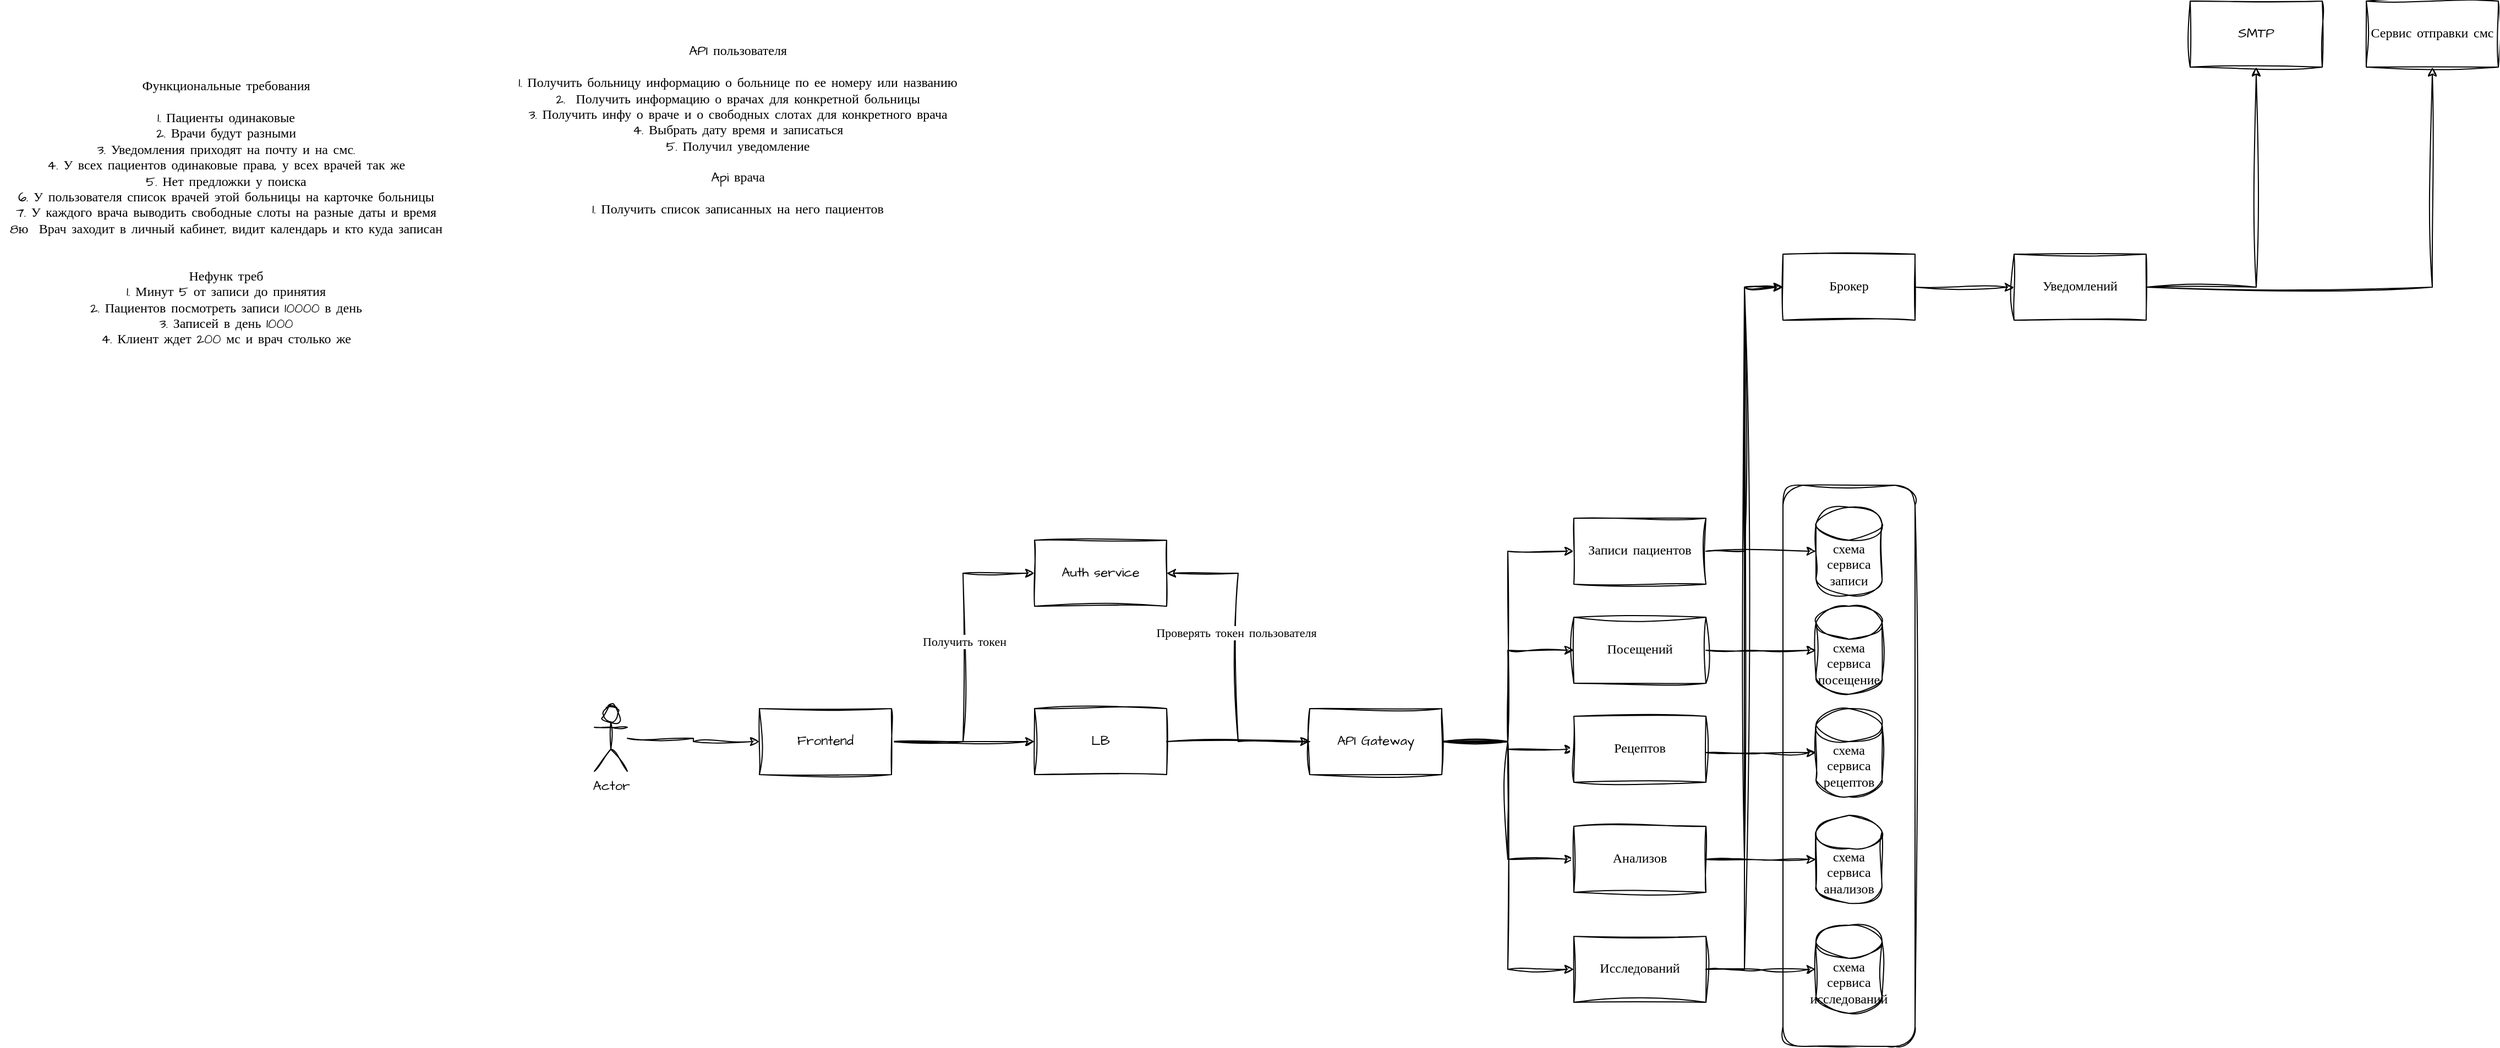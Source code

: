 <mxfile version="24.7.8">
  <diagram name="Page-1" id="-73E4tfRFzyHKhubZ6cw">
    <mxGraphModel dx="2329" dy="798" grid="1" gridSize="10" guides="1" tooltips="1" connect="1" arrows="1" fold="1" page="0" pageScale="1" pageWidth="850" pageHeight="1100" math="0" shadow="0">
      <root>
        <mxCell id="0" />
        <mxCell id="1" parent="0" />
        <mxCell id="ncc7fTWRJFvSIS5peWu2-39" value="" style="rounded=1;whiteSpace=wrap;html=1;sketch=1;hachureGap=4;jiggle=2;curveFitting=1;fontFamily=Architects Daughter;fontSource=https%3A%2F%2Ffonts.googleapis.com%2Fcss%3Ffamily%3DArchitects%2BDaughter;" vertex="1" parent="1">
          <mxGeometry x="630" y="470" width="120" height="510" as="geometry" />
        </mxCell>
        <mxCell id="ncc7fTWRJFvSIS5peWu2-1" value="&lt;div&gt;Функциональные требования&lt;/div&gt;&lt;div&gt;&lt;br&gt;&lt;/div&gt;1. Пациенты одинаковые&lt;div&gt;2. Врачи будут разными&lt;/div&gt;&lt;div&gt;3. Уведомления приходят на почту и на смс.&lt;/div&gt;&lt;div&gt;4. У всех пациентов одинаковые права, у всех врачей так же&lt;/div&gt;&lt;div&gt;5. Нет предложки у поиска&lt;/div&gt;&lt;div&gt;6. У пользователя список врачей этой больницы на карточке больницы&lt;/div&gt;&lt;div&gt;7. У каждого врача выводить свободные слоты на разные даты и время&lt;/div&gt;&lt;div&gt;8ю&amp;nbsp;&lt;span style=&quot;background-color: initial;&quot;&gt;&amp;nbsp;&lt;/span&gt;&lt;span style=&quot;background-color: initial;&quot;&gt;Врач заходит в личный кабинет, видит календарь и кто куда записан&lt;/span&gt;&lt;/div&gt;&lt;div&gt;&lt;br&gt;&lt;/div&gt;&lt;div&gt;&lt;br&gt;&lt;/div&gt;&lt;div&gt;Нефунк треб&lt;/div&gt;&lt;div&gt;1.&amp;nbsp;&lt;span style=&quot;background-color: initial;&quot;&gt;Минут 5 от записи до принятия&lt;/span&gt;&lt;/div&gt;&lt;div&gt;&lt;span style=&quot;background-color: initial;&quot;&gt;2. Пациентов посмотреть записи 10000 в день&lt;/span&gt;&lt;/div&gt;&lt;div&gt;&lt;span style=&quot;background-color: initial;&quot;&gt;3. Записей в день 1000&lt;/span&gt;&lt;/div&gt;&lt;div&gt;&lt;span style=&quot;background-color: initial;&quot;&gt;4. Клиент ждет 200 мс и врач столько же&lt;/span&gt;&lt;/div&gt;" style="text;html=1;align=center;verticalAlign=middle;resizable=0;points=[];autosize=1;strokeColor=none;fillColor=none;fontFamily=Architects Daughter;fontSource=https%3A%2F%2Ffonts.googleapis.com%2Fcss%3Ffamily%3DArchitects%2BDaughter;" vertex="1" parent="1">
          <mxGeometry x="-990" y="93" width="410" height="260" as="geometry" />
        </mxCell>
        <mxCell id="ncc7fTWRJFvSIS5peWu2-2" value="API пользователя&lt;div&gt;&lt;br&gt;&lt;/div&gt;&lt;div&gt;1. Получить больницу информацию о больнице по ее номеру или названию&lt;/div&gt;&lt;div&gt;2.&amp;nbsp; Получить информацию о врачах для конкретной больницы&lt;/div&gt;&lt;div&gt;3. Получить инфу о враче и о свободных слотах для конкретного врача&lt;/div&gt;&lt;div&gt;4. Выбрать дату время и записаться&lt;/div&gt;&lt;div&gt;5. Получил уведомление&lt;/div&gt;&lt;div&gt;&lt;br&gt;&lt;/div&gt;&lt;div&gt;Api врача&lt;/div&gt;&lt;div&gt;&lt;br&gt;&lt;/div&gt;&lt;div&gt;1. Получить список записанных на него пациентов&lt;/div&gt;" style="text;html=1;align=center;verticalAlign=middle;resizable=0;points=[];autosize=1;strokeColor=none;fillColor=none;fontFamily=Architects Daughter;fontSource=https%3A%2F%2Ffonts.googleapis.com%2Fcss%3Ffamily%3DArchitects%2BDaughter;" vertex="1" parent="1">
          <mxGeometry x="-530" y="63" width="420" height="170" as="geometry" />
        </mxCell>
        <mxCell id="ncc7fTWRJFvSIS5peWu2-10" style="edgeStyle=orthogonalEdgeStyle;rounded=0;sketch=1;hachureGap=4;jiggle=2;curveFitting=1;orthogonalLoop=1;jettySize=auto;html=1;entryX=0;entryY=0.5;entryDx=0;entryDy=0;fontFamily=Architects Daughter;fontSource=https%3A%2F%2Ffonts.googleapis.com%2Fcss%3Ffamily%3DArchitects%2BDaughter;" edge="1" parent="1" source="ncc7fTWRJFvSIS5peWu2-4" target="ncc7fTWRJFvSIS5peWu2-8">
          <mxGeometry relative="1" as="geometry" />
        </mxCell>
        <mxCell id="ncc7fTWRJFvSIS5peWu2-11" value="Получить токен" style="edgeLabel;html=1;align=center;verticalAlign=middle;resizable=0;points=[];sketch=1;hachureGap=4;jiggle=2;curveFitting=1;fontFamily=Architects Daughter;fontSource=https%3A%2F%2Ffonts.googleapis.com%2Fcss%3Ffamily%3DArchitects%2BDaughter;" vertex="1" connectable="0" parent="ncc7fTWRJFvSIS5peWu2-10">
          <mxGeometry x="0.104" y="-1" relative="1" as="geometry">
            <mxPoint as="offset" />
          </mxGeometry>
        </mxCell>
        <mxCell id="ncc7fTWRJFvSIS5peWu2-13" style="edgeStyle=orthogonalEdgeStyle;rounded=0;sketch=1;hachureGap=4;jiggle=2;curveFitting=1;orthogonalLoop=1;jettySize=auto;html=1;entryX=0;entryY=0.5;entryDx=0;entryDy=0;fontFamily=Architects Daughter;fontSource=https%3A%2F%2Ffonts.googleapis.com%2Fcss%3Ffamily%3DArchitects%2BDaughter;" edge="1" parent="1" source="ncc7fTWRJFvSIS5peWu2-4" target="ncc7fTWRJFvSIS5peWu2-12">
          <mxGeometry relative="1" as="geometry" />
        </mxCell>
        <mxCell id="ncc7fTWRJFvSIS5peWu2-4" value="Frontend" style="rounded=0;whiteSpace=wrap;html=1;sketch=1;hachureGap=4;jiggle=2;curveFitting=1;fontFamily=Architects Daughter;fontSource=https%3A%2F%2Ffonts.googleapis.com%2Fcss%3Ffamily%3DArchitects%2BDaughter;" vertex="1" parent="1">
          <mxGeometry x="-300" y="673" width="120" height="60" as="geometry" />
        </mxCell>
        <mxCell id="ncc7fTWRJFvSIS5peWu2-6" style="edgeStyle=orthogonalEdgeStyle;rounded=0;sketch=1;hachureGap=4;jiggle=2;curveFitting=1;orthogonalLoop=1;jettySize=auto;html=1;fontFamily=Architects Daughter;fontSource=https%3A%2F%2Ffonts.googleapis.com%2Fcss%3Ffamily%3DArchitects%2BDaughter;entryX=0;entryY=0.5;entryDx=0;entryDy=0;" edge="1" parent="1" source="ncc7fTWRJFvSIS5peWu2-5" target="ncc7fTWRJFvSIS5peWu2-4">
          <mxGeometry relative="1" as="geometry">
            <mxPoint x="-310" y="700" as="targetPoint" />
          </mxGeometry>
        </mxCell>
        <mxCell id="ncc7fTWRJFvSIS5peWu2-5" value="Actor" style="shape=umlActor;verticalLabelPosition=bottom;verticalAlign=top;html=1;outlineConnect=0;sketch=1;hachureGap=4;jiggle=2;curveFitting=1;fontFamily=Architects Daughter;fontSource=https%3A%2F%2Ffonts.googleapis.com%2Fcss%3Ffamily%3DArchitects%2BDaughter;" vertex="1" parent="1">
          <mxGeometry x="-450" y="670" width="30" height="60" as="geometry" />
        </mxCell>
        <mxCell id="ncc7fTWRJFvSIS5peWu2-8" value="Auth service" style="rounded=0;whiteSpace=wrap;html=1;sketch=1;hachureGap=4;jiggle=2;curveFitting=1;fontFamily=Architects Daughter;fontSource=https%3A%2F%2Ffonts.googleapis.com%2Fcss%3Ffamily%3DArchitects%2BDaughter;" vertex="1" parent="1">
          <mxGeometry x="-50" y="520" width="120" height="60" as="geometry" />
        </mxCell>
        <mxCell id="ncc7fTWRJFvSIS5peWu2-15" style="edgeStyle=orthogonalEdgeStyle;rounded=0;sketch=1;hachureGap=4;jiggle=2;curveFitting=1;orthogonalLoop=1;jettySize=auto;html=1;entryX=0;entryY=0.5;entryDx=0;entryDy=0;fontFamily=Architects Daughter;fontSource=https%3A%2F%2Ffonts.googleapis.com%2Fcss%3Ffamily%3DArchitects%2BDaughter;" edge="1" parent="1" source="ncc7fTWRJFvSIS5peWu2-12" target="ncc7fTWRJFvSIS5peWu2-14">
          <mxGeometry relative="1" as="geometry" />
        </mxCell>
        <mxCell id="ncc7fTWRJFvSIS5peWu2-12" value="LB" style="rounded=0;whiteSpace=wrap;html=1;sketch=1;hachureGap=4;jiggle=2;curveFitting=1;fontFamily=Architects Daughter;fontSource=https%3A%2F%2Ffonts.googleapis.com%2Fcss%3Ffamily%3DArchitects%2BDaughter;" vertex="1" parent="1">
          <mxGeometry x="-50" y="673" width="120" height="60" as="geometry" />
        </mxCell>
        <mxCell id="ncc7fTWRJFvSIS5peWu2-16" style="edgeStyle=orthogonalEdgeStyle;rounded=0;sketch=1;hachureGap=4;jiggle=2;curveFitting=1;orthogonalLoop=1;jettySize=auto;html=1;entryX=1;entryY=0.5;entryDx=0;entryDy=0;fontFamily=Architects Daughter;fontSource=https%3A%2F%2Ffonts.googleapis.com%2Fcss%3Ffamily%3DArchitects%2BDaughter;" edge="1" parent="1" source="ncc7fTWRJFvSIS5peWu2-14" target="ncc7fTWRJFvSIS5peWu2-8">
          <mxGeometry relative="1" as="geometry" />
        </mxCell>
        <mxCell id="ncc7fTWRJFvSIS5peWu2-17" value="Проверять токен пользователя" style="edgeLabel;html=1;align=center;verticalAlign=middle;resizable=0;points=[];sketch=1;hachureGap=4;jiggle=2;curveFitting=1;fontFamily=Architects Daughter;fontSource=https%3A%2F%2Ffonts.googleapis.com%2Fcss%3Ffamily%3DArchitects%2BDaughter;" vertex="1" connectable="0" parent="ncc7fTWRJFvSIS5peWu2-16">
          <mxGeometry x="0.164" y="2" relative="1" as="geometry">
            <mxPoint as="offset" />
          </mxGeometry>
        </mxCell>
        <mxCell id="ncc7fTWRJFvSIS5peWu2-24" style="edgeStyle=orthogonalEdgeStyle;rounded=0;sketch=1;hachureGap=4;jiggle=2;curveFitting=1;orthogonalLoop=1;jettySize=auto;html=1;entryX=0;entryY=0.5;entryDx=0;entryDy=0;fontFamily=Architects Daughter;fontSource=https%3A%2F%2Ffonts.googleapis.com%2Fcss%3Ffamily%3DArchitects%2BDaughter;" edge="1" parent="1" source="ncc7fTWRJFvSIS5peWu2-14" target="ncc7fTWRJFvSIS5peWu2-18">
          <mxGeometry relative="1" as="geometry" />
        </mxCell>
        <mxCell id="ncc7fTWRJFvSIS5peWu2-25" style="edgeStyle=orthogonalEdgeStyle;rounded=0;sketch=1;hachureGap=4;jiggle=2;curveFitting=1;orthogonalLoop=1;jettySize=auto;html=1;entryX=0;entryY=0.5;entryDx=0;entryDy=0;fontFamily=Architects Daughter;fontSource=https%3A%2F%2Ffonts.googleapis.com%2Fcss%3Ffamily%3DArchitects%2BDaughter;" edge="1" parent="1" source="ncc7fTWRJFvSIS5peWu2-14" target="ncc7fTWRJFvSIS5peWu2-19">
          <mxGeometry relative="1" as="geometry" />
        </mxCell>
        <mxCell id="ncc7fTWRJFvSIS5peWu2-26" style="edgeStyle=orthogonalEdgeStyle;rounded=0;sketch=1;hachureGap=4;jiggle=2;curveFitting=1;orthogonalLoop=1;jettySize=auto;html=1;entryX=0;entryY=0.5;entryDx=0;entryDy=0;fontFamily=Architects Daughter;fontSource=https%3A%2F%2Ffonts.googleapis.com%2Fcss%3Ffamily%3DArchitects%2BDaughter;" edge="1" parent="1" source="ncc7fTWRJFvSIS5peWu2-14" target="ncc7fTWRJFvSIS5peWu2-20">
          <mxGeometry relative="1" as="geometry" />
        </mxCell>
        <mxCell id="ncc7fTWRJFvSIS5peWu2-27" style="edgeStyle=orthogonalEdgeStyle;rounded=0;sketch=1;hachureGap=4;jiggle=2;curveFitting=1;orthogonalLoop=1;jettySize=auto;html=1;entryX=0;entryY=0.5;entryDx=0;entryDy=0;fontFamily=Architects Daughter;fontSource=https%3A%2F%2Ffonts.googleapis.com%2Fcss%3Ffamily%3DArchitects%2BDaughter;" edge="1" parent="1" source="ncc7fTWRJFvSIS5peWu2-14" target="ncc7fTWRJFvSIS5peWu2-21">
          <mxGeometry relative="1" as="geometry" />
        </mxCell>
        <mxCell id="ncc7fTWRJFvSIS5peWu2-28" style="edgeStyle=orthogonalEdgeStyle;rounded=0;sketch=1;hachureGap=4;jiggle=2;curveFitting=1;orthogonalLoop=1;jettySize=auto;html=1;entryX=0;entryY=0.5;entryDx=0;entryDy=0;fontFamily=Architects Daughter;fontSource=https%3A%2F%2Ffonts.googleapis.com%2Fcss%3Ffamily%3DArchitects%2BDaughter;" edge="1" parent="1" source="ncc7fTWRJFvSIS5peWu2-14" target="ncc7fTWRJFvSIS5peWu2-22">
          <mxGeometry relative="1" as="geometry" />
        </mxCell>
        <mxCell id="ncc7fTWRJFvSIS5peWu2-14" value="API Gateway" style="rounded=0;whiteSpace=wrap;html=1;sketch=1;hachureGap=4;jiggle=2;curveFitting=1;fontFamily=Architects Daughter;fontSource=https%3A%2F%2Ffonts.googleapis.com%2Fcss%3Ffamily%3DArchitects%2BDaughter;" vertex="1" parent="1">
          <mxGeometry x="200" y="673" width="120" height="60" as="geometry" />
        </mxCell>
        <mxCell id="ncc7fTWRJFvSIS5peWu2-50" style="edgeStyle=orthogonalEdgeStyle;rounded=0;sketch=1;hachureGap=4;jiggle=2;curveFitting=1;orthogonalLoop=1;jettySize=auto;html=1;entryX=0;entryY=0.5;entryDx=0;entryDy=0;fontFamily=Architects Daughter;fontSource=https%3A%2F%2Ffonts.googleapis.com%2Fcss%3Ffamily%3DArchitects%2BDaughter;" edge="1" parent="1" source="ncc7fTWRJFvSIS5peWu2-18" target="ncc7fTWRJFvSIS5peWu2-48">
          <mxGeometry relative="1" as="geometry" />
        </mxCell>
        <mxCell id="ncc7fTWRJFvSIS5peWu2-18" value="Записи пациентов" style="rounded=0;whiteSpace=wrap;html=1;sketch=1;hachureGap=4;jiggle=2;curveFitting=1;fontFamily=Architects Daughter;fontSource=https%3A%2F%2Ffonts.googleapis.com%2Fcss%3Ffamily%3DArchitects%2BDaughter;" vertex="1" parent="1">
          <mxGeometry x="440" y="500" width="120" height="60" as="geometry" />
        </mxCell>
        <mxCell id="ncc7fTWRJFvSIS5peWu2-19" value="Посещений" style="rounded=0;whiteSpace=wrap;html=1;sketch=1;hachureGap=4;jiggle=2;curveFitting=1;fontFamily=Architects Daughter;fontSource=https%3A%2F%2Ffonts.googleapis.com%2Fcss%3Ffamily%3DArchitects%2BDaughter;" vertex="1" parent="1">
          <mxGeometry x="440" y="590" width="120" height="60" as="geometry" />
        </mxCell>
        <mxCell id="ncc7fTWRJFvSIS5peWu2-20" value="Рецептов" style="rounded=0;whiteSpace=wrap;html=1;sketch=1;hachureGap=4;jiggle=2;curveFitting=1;fontFamily=Architects Daughter;fontSource=https%3A%2F%2Ffonts.googleapis.com%2Fcss%3Ffamily%3DArchitects%2BDaughter;" vertex="1" parent="1">
          <mxGeometry x="440" y="680" width="120" height="60" as="geometry" />
        </mxCell>
        <mxCell id="ncc7fTWRJFvSIS5peWu2-52" style="edgeStyle=orthogonalEdgeStyle;rounded=0;sketch=1;hachureGap=4;jiggle=2;curveFitting=1;orthogonalLoop=1;jettySize=auto;html=1;entryX=0;entryY=0.5;entryDx=0;entryDy=0;fontFamily=Architects Daughter;fontSource=https%3A%2F%2Ffonts.googleapis.com%2Fcss%3Ffamily%3DArchitects%2BDaughter;" edge="1" parent="1" source="ncc7fTWRJFvSIS5peWu2-21" target="ncc7fTWRJFvSIS5peWu2-48">
          <mxGeometry relative="1" as="geometry" />
        </mxCell>
        <mxCell id="ncc7fTWRJFvSIS5peWu2-21" value="Анализов" style="rounded=0;whiteSpace=wrap;html=1;sketch=1;hachureGap=4;jiggle=2;curveFitting=1;fontFamily=Architects Daughter;fontSource=https%3A%2F%2Ffonts.googleapis.com%2Fcss%3Ffamily%3DArchitects%2BDaughter;" vertex="1" parent="1">
          <mxGeometry x="440" y="780" width="120" height="60" as="geometry" />
        </mxCell>
        <mxCell id="ncc7fTWRJFvSIS5peWu2-54" style="edgeStyle=orthogonalEdgeStyle;rounded=0;sketch=1;hachureGap=4;jiggle=2;curveFitting=1;orthogonalLoop=1;jettySize=auto;html=1;entryX=0;entryY=0.5;entryDx=0;entryDy=0;fontFamily=Architects Daughter;fontSource=https%3A%2F%2Ffonts.googleapis.com%2Fcss%3Ffamily%3DArchitects%2BDaughter;" edge="1" parent="1" source="ncc7fTWRJFvSIS5peWu2-22" target="ncc7fTWRJFvSIS5peWu2-48">
          <mxGeometry relative="1" as="geometry" />
        </mxCell>
        <mxCell id="ncc7fTWRJFvSIS5peWu2-22" value="Исследований" style="rounded=0;whiteSpace=wrap;html=1;sketch=1;hachureGap=4;jiggle=2;curveFitting=1;fontFamily=Architects Daughter;fontSource=https%3A%2F%2Ffonts.googleapis.com%2Fcss%3Ffamily%3DArchitects%2BDaughter;" vertex="1" parent="1">
          <mxGeometry x="440" y="880" width="120" height="60" as="geometry" />
        </mxCell>
        <mxCell id="ncc7fTWRJFvSIS5peWu2-44" style="edgeStyle=orthogonalEdgeStyle;rounded=0;sketch=1;hachureGap=4;jiggle=2;curveFitting=1;orthogonalLoop=1;jettySize=auto;html=1;entryX=0.5;entryY=1;entryDx=0;entryDy=0;fontFamily=Architects Daughter;fontSource=https%3A%2F%2Ffonts.googleapis.com%2Fcss%3Ffamily%3DArchitects%2BDaughter;" edge="1" parent="1" source="ncc7fTWRJFvSIS5peWu2-23" target="ncc7fTWRJFvSIS5peWu2-43">
          <mxGeometry relative="1" as="geometry" />
        </mxCell>
        <mxCell id="ncc7fTWRJFvSIS5peWu2-46" style="edgeStyle=orthogonalEdgeStyle;rounded=0;sketch=1;hachureGap=4;jiggle=2;curveFitting=1;orthogonalLoop=1;jettySize=auto;html=1;entryX=0.5;entryY=1;entryDx=0;entryDy=0;fontFamily=Architects Daughter;fontSource=https%3A%2F%2Ffonts.googleapis.com%2Fcss%3Ffamily%3DArchitects%2BDaughter;" edge="1" parent="1" source="ncc7fTWRJFvSIS5peWu2-23" target="ncc7fTWRJFvSIS5peWu2-45">
          <mxGeometry relative="1" as="geometry" />
        </mxCell>
        <mxCell id="ncc7fTWRJFvSIS5peWu2-23" value="Уведомлений" style="rounded=0;whiteSpace=wrap;html=1;sketch=1;hachureGap=4;jiggle=2;curveFitting=1;fontFamily=Architects Daughter;fontSource=https%3A%2F%2Ffonts.googleapis.com%2Fcss%3Ffamily%3DArchitects%2BDaughter;" vertex="1" parent="1">
          <mxGeometry x="840" y="260" width="120" height="60" as="geometry" />
        </mxCell>
        <mxCell id="ncc7fTWRJFvSIS5peWu2-29" value="схема сервиса записи" style="shape=cylinder3;whiteSpace=wrap;html=1;boundedLbl=1;backgroundOutline=1;size=15;sketch=1;hachureGap=4;jiggle=2;curveFitting=1;fontFamily=Architects Daughter;fontSource=https%3A%2F%2Ffonts.googleapis.com%2Fcss%3Ffamily%3DArchitects%2BDaughter;" vertex="1" parent="1">
          <mxGeometry x="660" y="490" width="60" height="80" as="geometry" />
        </mxCell>
        <mxCell id="ncc7fTWRJFvSIS5peWu2-30" style="edgeStyle=orthogonalEdgeStyle;rounded=0;sketch=1;hachureGap=4;jiggle=2;curveFitting=1;orthogonalLoop=1;jettySize=auto;html=1;entryX=0;entryY=0.5;entryDx=0;entryDy=0;entryPerimeter=0;fontFamily=Architects Daughter;fontSource=https%3A%2F%2Ffonts.googleapis.com%2Fcss%3Ffamily%3DArchitects%2BDaughter;" edge="1" parent="1" source="ncc7fTWRJFvSIS5peWu2-18" target="ncc7fTWRJFvSIS5peWu2-29">
          <mxGeometry relative="1" as="geometry" />
        </mxCell>
        <mxCell id="ncc7fTWRJFvSIS5peWu2-31" value="схема сервиса посещение" style="shape=cylinder3;whiteSpace=wrap;html=1;boundedLbl=1;backgroundOutline=1;size=15;sketch=1;hachureGap=4;jiggle=2;curveFitting=1;fontFamily=Architects Daughter;fontSource=https%3A%2F%2Ffonts.googleapis.com%2Fcss%3Ffamily%3DArchitects%2BDaughter;" vertex="1" parent="1">
          <mxGeometry x="660" y="580" width="60" height="80" as="geometry" />
        </mxCell>
        <mxCell id="ncc7fTWRJFvSIS5peWu2-32" style="edgeStyle=orthogonalEdgeStyle;rounded=0;sketch=1;hachureGap=4;jiggle=2;curveFitting=1;orthogonalLoop=1;jettySize=auto;html=1;entryX=0;entryY=0.5;entryDx=0;entryDy=0;entryPerimeter=0;fontFamily=Architects Daughter;fontSource=https%3A%2F%2Ffonts.googleapis.com%2Fcss%3Ffamily%3DArchitects%2BDaughter;" edge="1" parent="1" target="ncc7fTWRJFvSIS5peWu2-31">
          <mxGeometry relative="1" as="geometry">
            <mxPoint x="560" y="620" as="sourcePoint" />
          </mxGeometry>
        </mxCell>
        <mxCell id="ncc7fTWRJFvSIS5peWu2-33" value="схема сервиса рецептов" style="shape=cylinder3;whiteSpace=wrap;html=1;boundedLbl=1;backgroundOutline=1;size=15;sketch=1;hachureGap=4;jiggle=2;curveFitting=1;fontFamily=Architects Daughter;fontSource=https%3A%2F%2Ffonts.googleapis.com%2Fcss%3Ffamily%3DArchitects%2BDaughter;" vertex="1" parent="1">
          <mxGeometry x="660" y="673" width="60" height="80" as="geometry" />
        </mxCell>
        <mxCell id="ncc7fTWRJFvSIS5peWu2-34" style="edgeStyle=orthogonalEdgeStyle;rounded=0;sketch=1;hachureGap=4;jiggle=2;curveFitting=1;orthogonalLoop=1;jettySize=auto;html=1;entryX=0;entryY=0.5;entryDx=0;entryDy=0;entryPerimeter=0;fontFamily=Architects Daughter;fontSource=https%3A%2F%2Ffonts.googleapis.com%2Fcss%3Ffamily%3DArchitects%2BDaughter;" edge="1" parent="1" target="ncc7fTWRJFvSIS5peWu2-33">
          <mxGeometry relative="1" as="geometry">
            <mxPoint x="560" y="713" as="sourcePoint" />
          </mxGeometry>
        </mxCell>
        <mxCell id="ncc7fTWRJFvSIS5peWu2-35" value="схема сервиса анализов" style="shape=cylinder3;whiteSpace=wrap;html=1;boundedLbl=1;backgroundOutline=1;size=15;sketch=1;hachureGap=4;jiggle=2;curveFitting=1;fontFamily=Architects Daughter;fontSource=https%3A%2F%2Ffonts.googleapis.com%2Fcss%3Ffamily%3DArchitects%2BDaughter;" vertex="1" parent="1">
          <mxGeometry x="660" y="770" width="60" height="80" as="geometry" />
        </mxCell>
        <mxCell id="ncc7fTWRJFvSIS5peWu2-36" style="edgeStyle=orthogonalEdgeStyle;rounded=0;sketch=1;hachureGap=4;jiggle=2;curveFitting=1;orthogonalLoop=1;jettySize=auto;html=1;entryX=0;entryY=0.5;entryDx=0;entryDy=0;entryPerimeter=0;fontFamily=Architects Daughter;fontSource=https%3A%2F%2Ffonts.googleapis.com%2Fcss%3Ffamily%3DArchitects%2BDaughter;" edge="1" parent="1" target="ncc7fTWRJFvSIS5peWu2-35">
          <mxGeometry relative="1" as="geometry">
            <mxPoint x="560" y="810" as="sourcePoint" />
          </mxGeometry>
        </mxCell>
        <mxCell id="ncc7fTWRJFvSIS5peWu2-37" value="схема сервиса исследований" style="shape=cylinder3;whiteSpace=wrap;html=1;boundedLbl=1;backgroundOutline=1;size=15;sketch=1;hachureGap=4;jiggle=2;curveFitting=1;fontFamily=Architects Daughter;fontSource=https%3A%2F%2Ffonts.googleapis.com%2Fcss%3Ffamily%3DArchitects%2BDaughter;" vertex="1" parent="1">
          <mxGeometry x="660" y="870" width="60" height="80" as="geometry" />
        </mxCell>
        <mxCell id="ncc7fTWRJFvSIS5peWu2-38" style="edgeStyle=orthogonalEdgeStyle;rounded=0;sketch=1;hachureGap=4;jiggle=2;curveFitting=1;orthogonalLoop=1;jettySize=auto;html=1;entryX=0;entryY=0.5;entryDx=0;entryDy=0;entryPerimeter=0;fontFamily=Architects Daughter;fontSource=https%3A%2F%2Ffonts.googleapis.com%2Fcss%3Ffamily%3DArchitects%2BDaughter;" edge="1" parent="1" target="ncc7fTWRJFvSIS5peWu2-37">
          <mxGeometry relative="1" as="geometry">
            <mxPoint x="560" y="910" as="sourcePoint" />
          </mxGeometry>
        </mxCell>
        <mxCell id="ncc7fTWRJFvSIS5peWu2-43" value="SMTP" style="rounded=0;whiteSpace=wrap;html=1;sketch=1;hachureGap=4;jiggle=2;curveFitting=1;fontFamily=Architects Daughter;fontSource=https%3A%2F%2Ffonts.googleapis.com%2Fcss%3Ffamily%3DArchitects%2BDaughter;" vertex="1" parent="1">
          <mxGeometry x="1000" y="30" width="120" height="60" as="geometry" />
        </mxCell>
        <mxCell id="ncc7fTWRJFvSIS5peWu2-45" value="Сервис отправки смс" style="rounded=0;whiteSpace=wrap;html=1;sketch=1;hachureGap=4;jiggle=2;curveFitting=1;fontFamily=Architects Daughter;fontSource=https%3A%2F%2Ffonts.googleapis.com%2Fcss%3Ffamily%3DArchitects%2BDaughter;" vertex="1" parent="1">
          <mxGeometry x="1160" y="30" width="120" height="60" as="geometry" />
        </mxCell>
        <mxCell id="ncc7fTWRJFvSIS5peWu2-49" style="edgeStyle=orthogonalEdgeStyle;rounded=0;sketch=1;hachureGap=4;jiggle=2;curveFitting=1;orthogonalLoop=1;jettySize=auto;html=1;entryX=0;entryY=0.5;entryDx=0;entryDy=0;fontFamily=Architects Daughter;fontSource=https%3A%2F%2Ffonts.googleapis.com%2Fcss%3Ffamily%3DArchitects%2BDaughter;" edge="1" parent="1" source="ncc7fTWRJFvSIS5peWu2-48" target="ncc7fTWRJFvSIS5peWu2-23">
          <mxGeometry relative="1" as="geometry" />
        </mxCell>
        <mxCell id="ncc7fTWRJFvSIS5peWu2-48" value="Брокер" style="rounded=0;whiteSpace=wrap;html=1;sketch=1;hachureGap=4;jiggle=2;curveFitting=1;fontFamily=Architects Daughter;fontSource=https%3A%2F%2Ffonts.googleapis.com%2Fcss%3Ffamily%3DArchitects%2BDaughter;" vertex="1" parent="1">
          <mxGeometry x="630" y="260" width="120" height="60" as="geometry" />
        </mxCell>
      </root>
    </mxGraphModel>
  </diagram>
</mxfile>
